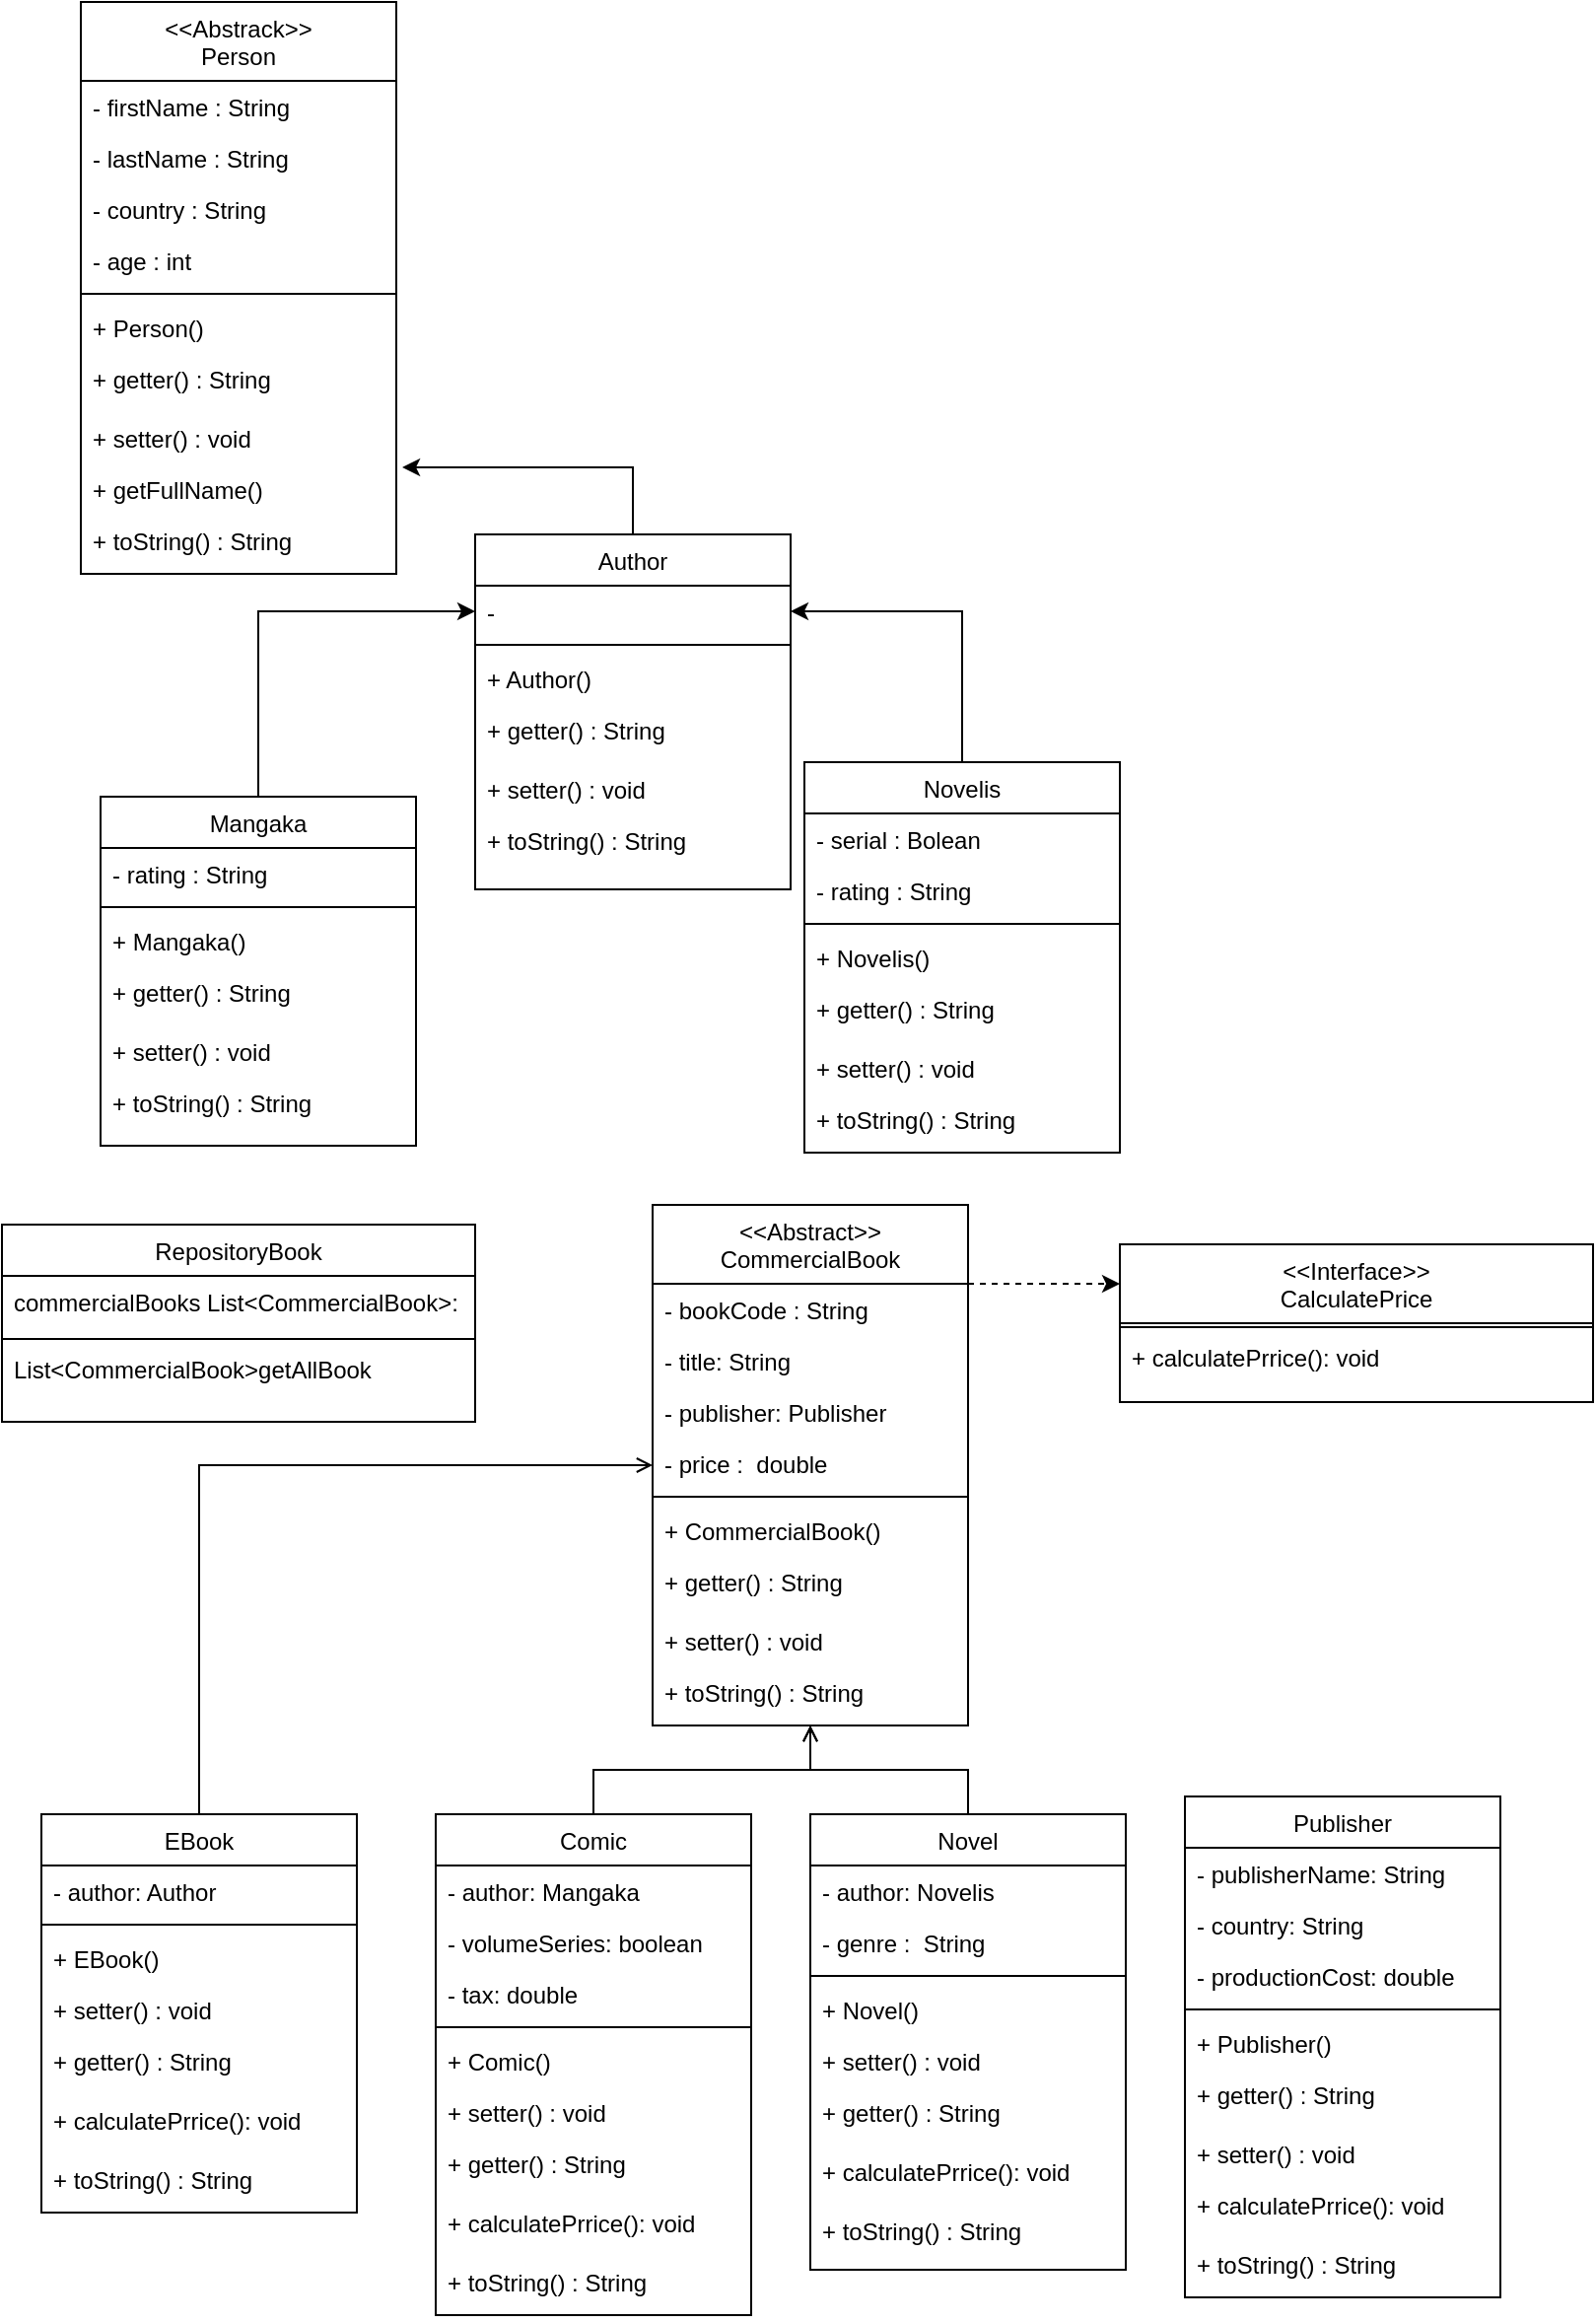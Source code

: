 <mxfile version="13.9.9" type="device"><diagram id="C5RBs43oDa-KdzZeNtuy" name="Page-1"><mxGraphModel dx="852" dy="494" grid="1" gridSize="10" guides="1" tooltips="1" connect="1" arrows="1" fold="1" page="1" pageScale="1" pageWidth="827" pageHeight="1169" math="0" shadow="0"><root><mxCell id="WIyWlLk6GJQsqaUBKTNV-0"/><mxCell id="WIyWlLk6GJQsqaUBKTNV-1" parent="WIyWlLk6GJQsqaUBKTNV-0"/><mxCell id="zkfFHV4jXpPFQw0GAbJ--0" value="&lt;&lt;Abstrack&gt;&gt;&#10;Person&#10;" style="swimlane;fontStyle=0;align=center;verticalAlign=top;childLayout=stackLayout;horizontal=1;startSize=40;horizontalStack=0;resizeParent=1;resizeLast=0;collapsible=1;marginBottom=0;rounded=0;shadow=0;strokeWidth=1;" parent="WIyWlLk6GJQsqaUBKTNV-1" vertex="1"><mxGeometry x="60" y="10" width="160" height="290" as="geometry"><mxRectangle x="230" y="140" width="160" height="26" as="alternateBounds"/></mxGeometry></mxCell><mxCell id="zkfFHV4jXpPFQw0GAbJ--1" value="- firstName : String" style="text;align=left;verticalAlign=top;spacingLeft=4;spacingRight=4;overflow=hidden;rotatable=0;points=[[0,0.5],[1,0.5]];portConstraint=eastwest;" parent="zkfFHV4jXpPFQw0GAbJ--0" vertex="1"><mxGeometry y="40" width="160" height="26" as="geometry"/></mxCell><mxCell id="zkfFHV4jXpPFQw0GAbJ--2" value="- lastName : String" style="text;align=left;verticalAlign=top;spacingLeft=4;spacingRight=4;overflow=hidden;rotatable=0;points=[[0,0.5],[1,0.5]];portConstraint=eastwest;rounded=0;shadow=0;html=0;" parent="zkfFHV4jXpPFQw0GAbJ--0" vertex="1"><mxGeometry y="66" width="160" height="26" as="geometry"/></mxCell><mxCell id="zkfFHV4jXpPFQw0GAbJ--3" value="- country : String" style="text;align=left;verticalAlign=top;spacingLeft=4;spacingRight=4;overflow=hidden;rotatable=0;points=[[0,0.5],[1,0.5]];portConstraint=eastwest;rounded=0;shadow=0;html=0;" parent="zkfFHV4jXpPFQw0GAbJ--0" vertex="1"><mxGeometry y="92" width="160" height="26" as="geometry"/></mxCell><mxCell id="FQg5Q1cOkuZpACxGV6JW-0" value="- age : int" style="text;align=left;verticalAlign=top;spacingLeft=4;spacingRight=4;overflow=hidden;rotatable=0;points=[[0,0.5],[1,0.5]];portConstraint=eastwest;rounded=0;shadow=0;html=0;" parent="zkfFHV4jXpPFQw0GAbJ--0" vertex="1"><mxGeometry y="118" width="160" height="26" as="geometry"/></mxCell><mxCell id="zkfFHV4jXpPFQw0GAbJ--4" value="" style="line;html=1;strokeWidth=1;align=left;verticalAlign=middle;spacingTop=-1;spacingLeft=3;spacingRight=3;rotatable=0;labelPosition=right;points=[];portConstraint=eastwest;" parent="zkfFHV4jXpPFQw0GAbJ--0" vertex="1"><mxGeometry y="144" width="160" height="8" as="geometry"/></mxCell><mxCell id="zkfFHV4jXpPFQw0GAbJ--5" value="+ Person()" style="text;align=left;verticalAlign=top;spacingLeft=4;spacingRight=4;overflow=hidden;rotatable=0;points=[[0,0.5],[1,0.5]];portConstraint=eastwest;" parent="zkfFHV4jXpPFQw0GAbJ--0" vertex="1"><mxGeometry y="152" width="160" height="26" as="geometry"/></mxCell><mxCell id="FQg5Q1cOkuZpACxGV6JW-2" value="+ getter() : String" style="text;align=left;verticalAlign=top;spacingLeft=4;spacingRight=4;overflow=hidden;rotatable=0;points=[[0,0.5],[1,0.5]];portConstraint=eastwest;" parent="zkfFHV4jXpPFQw0GAbJ--0" vertex="1"><mxGeometry y="178" width="160" height="30" as="geometry"/></mxCell><mxCell id="FQg5Q1cOkuZpACxGV6JW-1" value="+ setter() : void" style="text;align=left;verticalAlign=top;spacingLeft=4;spacingRight=4;overflow=hidden;rotatable=0;points=[[0,0.5],[1,0.5]];portConstraint=eastwest;" parent="zkfFHV4jXpPFQw0GAbJ--0" vertex="1"><mxGeometry y="208" width="160" height="26" as="geometry"/></mxCell><mxCell id="H35EbnX_3jbPwQ7uLqeX-0" value="+ getFullName()" style="text;align=left;verticalAlign=top;spacingLeft=4;spacingRight=4;overflow=hidden;rotatable=0;points=[[0,0.5],[1,0.5]];portConstraint=eastwest;" vertex="1" parent="zkfFHV4jXpPFQw0GAbJ--0"><mxGeometry y="234" width="160" height="26" as="geometry"/></mxCell><mxCell id="FQg5Q1cOkuZpACxGV6JW-3" value="+ toString() : String" style="text;align=left;verticalAlign=top;spacingLeft=4;spacingRight=4;overflow=hidden;rotatable=0;points=[[0,0.5],[1,0.5]];portConstraint=eastwest;" parent="zkfFHV4jXpPFQw0GAbJ--0" vertex="1"><mxGeometry y="260" width="160" height="30" as="geometry"/></mxCell><mxCell id="H35EbnX_3jbPwQ7uLqeX-24" style="edgeStyle=orthogonalEdgeStyle;rounded=0;orthogonalLoop=1;jettySize=auto;html=1;entryX=1.019;entryY=0.077;entryDx=0;entryDy=0;entryPerimeter=0;" edge="1" parent="WIyWlLk6GJQsqaUBKTNV-1" source="FQg5Q1cOkuZpACxGV6JW-4" target="H35EbnX_3jbPwQ7uLqeX-0"><mxGeometry relative="1" as="geometry"/></mxCell><mxCell id="FQg5Q1cOkuZpACxGV6JW-4" value="Author" style="swimlane;fontStyle=0;align=center;verticalAlign=top;childLayout=stackLayout;horizontal=1;startSize=26;horizontalStack=0;resizeParent=1;resizeLast=0;collapsible=1;marginBottom=0;rounded=0;shadow=0;strokeWidth=1;" parent="WIyWlLk6GJQsqaUBKTNV-1" vertex="1"><mxGeometry x="260" y="280" width="160" height="180" as="geometry"><mxRectangle x="230" y="140" width="160" height="26" as="alternateBounds"/></mxGeometry></mxCell><mxCell id="FQg5Q1cOkuZpACxGV6JW-8" value="-" style="text;align=left;verticalAlign=top;spacingLeft=4;spacingRight=4;overflow=hidden;rotatable=0;points=[[0,0.5],[1,0.5]];portConstraint=eastwest;rounded=0;shadow=0;html=0;" parent="FQg5Q1cOkuZpACxGV6JW-4" vertex="1"><mxGeometry y="26" width="160" height="26" as="geometry"/></mxCell><mxCell id="FQg5Q1cOkuZpACxGV6JW-9" value="" style="line;html=1;strokeWidth=1;align=left;verticalAlign=middle;spacingTop=-1;spacingLeft=3;spacingRight=3;rotatable=0;labelPosition=right;points=[];portConstraint=eastwest;" parent="FQg5Q1cOkuZpACxGV6JW-4" vertex="1"><mxGeometry y="52" width="160" height="8" as="geometry"/></mxCell><mxCell id="FQg5Q1cOkuZpACxGV6JW-10" value="+ Author()" style="text;align=left;verticalAlign=top;spacingLeft=4;spacingRight=4;overflow=hidden;rotatable=0;points=[[0,0.5],[1,0.5]];portConstraint=eastwest;" parent="FQg5Q1cOkuZpACxGV6JW-4" vertex="1"><mxGeometry y="60" width="160" height="26" as="geometry"/></mxCell><mxCell id="H35EbnX_3jbPwQ7uLqeX-21" value="+ getter() : String" style="text;align=left;verticalAlign=top;spacingLeft=4;spacingRight=4;overflow=hidden;rotatable=0;points=[[0,0.5],[1,0.5]];portConstraint=eastwest;" vertex="1" parent="FQg5Q1cOkuZpACxGV6JW-4"><mxGeometry y="86" width="160" height="30" as="geometry"/></mxCell><mxCell id="H35EbnX_3jbPwQ7uLqeX-22" value="+ setter() : void" style="text;align=left;verticalAlign=top;spacingLeft=4;spacingRight=4;overflow=hidden;rotatable=0;points=[[0,0.5],[1,0.5]];portConstraint=eastwest;" vertex="1" parent="FQg5Q1cOkuZpACxGV6JW-4"><mxGeometry y="116" width="160" height="26" as="geometry"/></mxCell><mxCell id="FQg5Q1cOkuZpACxGV6JW-13" value="+ toString() : String" style="text;align=left;verticalAlign=top;spacingLeft=4;spacingRight=4;overflow=hidden;rotatable=0;points=[[0,0.5],[1,0.5]];portConstraint=eastwest;" parent="FQg5Q1cOkuZpACxGV6JW-4" vertex="1"><mxGeometry y="142" width="160" height="30" as="geometry"/></mxCell><mxCell id="H35EbnX_3jbPwQ7uLqeX-4" style="edgeStyle=orthogonalEdgeStyle;rounded=0;orthogonalLoop=1;jettySize=auto;html=1;exitX=0.5;exitY=0;exitDx=0;exitDy=0;entryX=0;entryY=0.5;entryDx=0;entryDy=0;" edge="1" parent="WIyWlLk6GJQsqaUBKTNV-1" source="FQg5Q1cOkuZpACxGV6JW-14" target="FQg5Q1cOkuZpACxGV6JW-8"><mxGeometry relative="1" as="geometry"/></mxCell><mxCell id="FQg5Q1cOkuZpACxGV6JW-14" value="Mangaka" style="swimlane;fontStyle=0;align=center;verticalAlign=top;childLayout=stackLayout;horizontal=1;startSize=26;horizontalStack=0;resizeParent=1;resizeLast=0;collapsible=1;marginBottom=0;rounded=0;shadow=0;strokeWidth=1;" parent="WIyWlLk6GJQsqaUBKTNV-1" vertex="1"><mxGeometry x="70" y="413" width="160" height="177" as="geometry"><mxRectangle x="230" y="140" width="160" height="26" as="alternateBounds"/></mxGeometry></mxCell><mxCell id="nAmpYLz-utX4xb49w0z8-0" value="- rating : String" style="text;align=left;verticalAlign=top;spacingLeft=4;spacingRight=4;overflow=hidden;rotatable=0;points=[[0,0.5],[1,0.5]];portConstraint=eastwest;rounded=0;shadow=0;html=0;" parent="FQg5Q1cOkuZpACxGV6JW-14" vertex="1"><mxGeometry y="26" width="160" height="26" as="geometry"/></mxCell><mxCell id="FQg5Q1cOkuZpACxGV6JW-19" value="" style="line;html=1;strokeWidth=1;align=left;verticalAlign=middle;spacingTop=-1;spacingLeft=3;spacingRight=3;rotatable=0;labelPosition=right;points=[];portConstraint=eastwest;" parent="FQg5Q1cOkuZpACxGV6JW-14" vertex="1"><mxGeometry y="52" width="160" height="8" as="geometry"/></mxCell><mxCell id="FQg5Q1cOkuZpACxGV6JW-20" value="+ Mangaka()" style="text;align=left;verticalAlign=top;spacingLeft=4;spacingRight=4;overflow=hidden;rotatable=0;points=[[0,0.5],[1,0.5]];portConstraint=eastwest;" parent="FQg5Q1cOkuZpACxGV6JW-14" vertex="1"><mxGeometry y="60" width="160" height="26" as="geometry"/></mxCell><mxCell id="H35EbnX_3jbPwQ7uLqeX-17" value="+ getter() : String" style="text;align=left;verticalAlign=top;spacingLeft=4;spacingRight=4;overflow=hidden;rotatable=0;points=[[0,0.5],[1,0.5]];portConstraint=eastwest;" vertex="1" parent="FQg5Q1cOkuZpACxGV6JW-14"><mxGeometry y="86" width="160" height="30" as="geometry"/></mxCell><mxCell id="H35EbnX_3jbPwQ7uLqeX-18" value="+ setter() : void" style="text;align=left;verticalAlign=top;spacingLeft=4;spacingRight=4;overflow=hidden;rotatable=0;points=[[0,0.5],[1,0.5]];portConstraint=eastwest;" vertex="1" parent="FQg5Q1cOkuZpACxGV6JW-14"><mxGeometry y="116" width="160" height="26" as="geometry"/></mxCell><mxCell id="FQg5Q1cOkuZpACxGV6JW-23" value="+ toString() : String" style="text;align=left;verticalAlign=top;spacingLeft=4;spacingRight=4;overflow=hidden;rotatable=0;points=[[0,0.5],[1,0.5]];portConstraint=eastwest;" parent="FQg5Q1cOkuZpACxGV6JW-14" vertex="1"><mxGeometry y="142" width="160" height="30" as="geometry"/></mxCell><mxCell id="H35EbnX_3jbPwQ7uLqeX-5" style="edgeStyle=orthogonalEdgeStyle;rounded=0;orthogonalLoop=1;jettySize=auto;html=1;entryX=1;entryY=0.5;entryDx=0;entryDy=0;" edge="1" parent="WIyWlLk6GJQsqaUBKTNV-1" source="FQg5Q1cOkuZpACxGV6JW-24" target="FQg5Q1cOkuZpACxGV6JW-8"><mxGeometry relative="1" as="geometry"/></mxCell><mxCell id="FQg5Q1cOkuZpACxGV6JW-24" value="Novelis" style="swimlane;fontStyle=0;align=center;verticalAlign=top;childLayout=stackLayout;horizontal=1;startSize=26;horizontalStack=0;resizeParent=1;resizeLast=0;collapsible=1;marginBottom=0;rounded=0;shadow=0;strokeWidth=1;" parent="WIyWlLk6GJQsqaUBKTNV-1" vertex="1"><mxGeometry x="427" y="395.5" width="160" height="198" as="geometry"><mxRectangle x="230" y="140" width="160" height="26" as="alternateBounds"/></mxGeometry></mxCell><mxCell id="nAmpYLz-utX4xb49w0z8-2" value="- serial : Bolean" style="text;align=left;verticalAlign=top;spacingLeft=4;spacingRight=4;overflow=hidden;rotatable=0;points=[[0,0.5],[1,0.5]];portConstraint=eastwest;rounded=0;shadow=0;html=0;" parent="FQg5Q1cOkuZpACxGV6JW-24" vertex="1"><mxGeometry y="26" width="160" height="26" as="geometry"/></mxCell><mxCell id="nAmpYLz-utX4xb49w0z8-3" value="- rating : String" style="text;align=left;verticalAlign=top;spacingLeft=4;spacingRight=4;overflow=hidden;rotatable=0;points=[[0,0.5],[1,0.5]];portConstraint=eastwest;rounded=0;shadow=0;html=0;" parent="FQg5Q1cOkuZpACxGV6JW-24" vertex="1"><mxGeometry y="52" width="160" height="26" as="geometry"/></mxCell><mxCell id="FQg5Q1cOkuZpACxGV6JW-29" value="" style="line;html=1;strokeWidth=1;align=left;verticalAlign=middle;spacingTop=-1;spacingLeft=3;spacingRight=3;rotatable=0;labelPosition=right;points=[];portConstraint=eastwest;" parent="FQg5Q1cOkuZpACxGV6JW-24" vertex="1"><mxGeometry y="78" width="160" height="8" as="geometry"/></mxCell><mxCell id="FQg5Q1cOkuZpACxGV6JW-30" value="+ Novelis()" style="text;align=left;verticalAlign=top;spacingLeft=4;spacingRight=4;overflow=hidden;rotatable=0;points=[[0,0.5],[1,0.5]];portConstraint=eastwest;" parent="FQg5Q1cOkuZpACxGV6JW-24" vertex="1"><mxGeometry y="86" width="160" height="26" as="geometry"/></mxCell><mxCell id="H35EbnX_3jbPwQ7uLqeX-25" value="+ getter() : String" style="text;align=left;verticalAlign=top;spacingLeft=4;spacingRight=4;overflow=hidden;rotatable=0;points=[[0,0.5],[1,0.5]];portConstraint=eastwest;" vertex="1" parent="FQg5Q1cOkuZpACxGV6JW-24"><mxGeometry y="112" width="160" height="30" as="geometry"/></mxCell><mxCell id="H35EbnX_3jbPwQ7uLqeX-26" value="+ setter() : void" style="text;align=left;verticalAlign=top;spacingLeft=4;spacingRight=4;overflow=hidden;rotatable=0;points=[[0,0.5],[1,0.5]];portConstraint=eastwest;" vertex="1" parent="FQg5Q1cOkuZpACxGV6JW-24"><mxGeometry y="142" width="160" height="26" as="geometry"/></mxCell><mxCell id="FQg5Q1cOkuZpACxGV6JW-33" value="+ toString() : String" style="text;align=left;verticalAlign=top;spacingLeft=4;spacingRight=4;overflow=hidden;rotatable=0;points=[[0,0.5],[1,0.5]];portConstraint=eastwest;" parent="FQg5Q1cOkuZpACxGV6JW-24" vertex="1"><mxGeometry y="168" width="160" height="30" as="geometry"/></mxCell><mxCell id="nAmpYLz-utX4xb49w0z8-66" style="edgeStyle=orthogonalEdgeStyle;rounded=0;orthogonalLoop=1;jettySize=auto;html=1;startArrow=open;startFill=0;endArrow=none;endFill=0;" parent="WIyWlLk6GJQsqaUBKTNV-1" source="nAmpYLz-utX4xb49w0z8-7" target="nAmpYLz-utX4xb49w0z8-37" edge="1"><mxGeometry relative="1" as="geometry"/></mxCell><mxCell id="nAmpYLz-utX4xb49w0z8-68" style="edgeStyle=orthogonalEdgeStyle;rounded=0;orthogonalLoop=1;jettySize=auto;html=1;startArrow=open;startFill=0;endArrow=none;endFill=0;" parent="WIyWlLk6GJQsqaUBKTNV-1" source="nAmpYLz-utX4xb49w0z8-7" target="nAmpYLz-utX4xb49w0z8-27" edge="1"><mxGeometry relative="1" as="geometry"/></mxCell><mxCell id="nAmpYLz-utX4xb49w0z8-69" style="edgeStyle=orthogonalEdgeStyle;rounded=0;orthogonalLoop=1;jettySize=auto;html=1;startArrow=open;startFill=0;endArrow=none;endFill=0;" parent="WIyWlLk6GJQsqaUBKTNV-1" source="nAmpYLz-utX4xb49w0z8-7" target="nAmpYLz-utX4xb49w0z8-47" edge="1"><mxGeometry relative="1" as="geometry"/></mxCell><mxCell id="H35EbnX_3jbPwQ7uLqeX-12" style="edgeStyle=orthogonalEdgeStyle;rounded=0;orthogonalLoop=1;jettySize=auto;html=1;exitX=0.5;exitY=0;exitDx=0;exitDy=0;entryX=0;entryY=0.25;entryDx=0;entryDy=0;dashed=1;" edge="1" parent="WIyWlLk6GJQsqaUBKTNV-1" source="nAmpYLz-utX4xb49w0z8-7" target="H35EbnX_3jbPwQ7uLqeX-6"><mxGeometry relative="1" as="geometry"><Array as="points"><mxPoint x="430" y="660"/></Array></mxGeometry></mxCell><mxCell id="nAmpYLz-utX4xb49w0z8-7" value="&lt;&lt;Abstract&gt;&gt;&#10;CommercialBook" style="swimlane;fontStyle=0;align=center;verticalAlign=top;childLayout=stackLayout;horizontal=1;startSize=40;horizontalStack=0;resizeParent=1;resizeLast=0;collapsible=1;marginBottom=0;rounded=0;shadow=0;strokeWidth=1;" parent="WIyWlLk6GJQsqaUBKTNV-1" vertex="1"><mxGeometry x="350" y="620" width="160" height="264" as="geometry"><mxRectangle x="230" y="140" width="160" height="26" as="alternateBounds"/></mxGeometry></mxCell><mxCell id="nAmpYLz-utX4xb49w0z8-8" value="- bookCode : String" style="text;align=left;verticalAlign=top;spacingLeft=4;spacingRight=4;overflow=hidden;rotatable=0;points=[[0,0.5],[1,0.5]];portConstraint=eastwest;" parent="nAmpYLz-utX4xb49w0z8-7" vertex="1"><mxGeometry y="40" width="160" height="26" as="geometry"/></mxCell><mxCell id="nAmpYLz-utX4xb49w0z8-9" value="- title: String" style="text;align=left;verticalAlign=top;spacingLeft=4;spacingRight=4;overflow=hidden;rotatable=0;points=[[0,0.5],[1,0.5]];portConstraint=eastwest;rounded=0;shadow=0;html=0;" parent="nAmpYLz-utX4xb49w0z8-7" vertex="1"><mxGeometry y="66" width="160" height="26" as="geometry"/></mxCell><mxCell id="nAmpYLz-utX4xb49w0z8-10" value="- publisher: Publisher" style="text;align=left;verticalAlign=top;spacingLeft=4;spacingRight=4;overflow=hidden;rotatable=0;points=[[0,0.5],[1,0.5]];portConstraint=eastwest;rounded=0;shadow=0;html=0;" parent="nAmpYLz-utX4xb49w0z8-7" vertex="1"><mxGeometry y="92" width="160" height="26" as="geometry"/></mxCell><mxCell id="nAmpYLz-utX4xb49w0z8-11" value="- price :  double" style="text;align=left;verticalAlign=top;spacingLeft=4;spacingRight=4;overflow=hidden;rotatable=0;points=[[0,0.5],[1,0.5]];portConstraint=eastwest;rounded=0;shadow=0;html=0;" parent="nAmpYLz-utX4xb49w0z8-7" vertex="1"><mxGeometry y="118" width="160" height="26" as="geometry"/></mxCell><mxCell id="nAmpYLz-utX4xb49w0z8-12" value="" style="line;html=1;strokeWidth=1;align=left;verticalAlign=middle;spacingTop=-1;spacingLeft=3;spacingRight=3;rotatable=0;labelPosition=right;points=[];portConstraint=eastwest;" parent="nAmpYLz-utX4xb49w0z8-7" vertex="1"><mxGeometry y="144" width="160" height="8" as="geometry"/></mxCell><mxCell id="nAmpYLz-utX4xb49w0z8-13" value="+ CommercialBook()" style="text;align=left;verticalAlign=top;spacingLeft=4;spacingRight=4;overflow=hidden;rotatable=0;points=[[0,0.5],[1,0.5]];portConstraint=eastwest;" parent="nAmpYLz-utX4xb49w0z8-7" vertex="1"><mxGeometry y="152" width="160" height="26" as="geometry"/></mxCell><mxCell id="H35EbnX_3jbPwQ7uLqeX-27" value="+ getter() : String" style="text;align=left;verticalAlign=top;spacingLeft=4;spacingRight=4;overflow=hidden;rotatable=0;points=[[0,0.5],[1,0.5]];portConstraint=eastwest;" vertex="1" parent="nAmpYLz-utX4xb49w0z8-7"><mxGeometry y="178" width="160" height="30" as="geometry"/></mxCell><mxCell id="H35EbnX_3jbPwQ7uLqeX-28" value="+ setter() : void" style="text;align=left;verticalAlign=top;spacingLeft=4;spacingRight=4;overflow=hidden;rotatable=0;points=[[0,0.5],[1,0.5]];portConstraint=eastwest;" vertex="1" parent="nAmpYLz-utX4xb49w0z8-7"><mxGeometry y="208" width="160" height="26" as="geometry"/></mxCell><mxCell id="nAmpYLz-utX4xb49w0z8-16" value="+ toString() : String" style="text;align=left;verticalAlign=top;spacingLeft=4;spacingRight=4;overflow=hidden;rotatable=0;points=[[0,0.5],[1,0.5]];portConstraint=eastwest;" parent="nAmpYLz-utX4xb49w0z8-7" vertex="1"><mxGeometry y="234" width="160" height="30" as="geometry"/></mxCell><mxCell id="nAmpYLz-utX4xb49w0z8-27" value="EBook" style="swimlane;fontStyle=0;align=center;verticalAlign=top;childLayout=stackLayout;horizontal=1;startSize=26;horizontalStack=0;resizeParent=1;resizeLast=0;collapsible=1;marginBottom=0;rounded=0;shadow=0;strokeWidth=1;" parent="WIyWlLk6GJQsqaUBKTNV-1" vertex="1"><mxGeometry x="40" y="929" width="160" height="202" as="geometry"><mxRectangle x="230" y="140" width="160" height="26" as="alternateBounds"/></mxGeometry></mxCell><mxCell id="nAmpYLz-utX4xb49w0z8-30" value="- author: Author" style="text;align=left;verticalAlign=top;spacingLeft=4;spacingRight=4;overflow=hidden;rotatable=0;points=[[0,0.5],[1,0.5]];portConstraint=eastwest;rounded=0;shadow=0;html=0;" parent="nAmpYLz-utX4xb49w0z8-27" vertex="1"><mxGeometry y="26" width="160" height="26" as="geometry"/></mxCell><mxCell id="nAmpYLz-utX4xb49w0z8-32" value="" style="line;html=1;strokeWidth=1;align=left;verticalAlign=middle;spacingTop=-1;spacingLeft=3;spacingRight=3;rotatable=0;labelPosition=right;points=[];portConstraint=eastwest;" parent="nAmpYLz-utX4xb49w0z8-27" vertex="1"><mxGeometry y="52" width="160" height="8" as="geometry"/></mxCell><mxCell id="nAmpYLz-utX4xb49w0z8-33" value="+ EBook()" style="text;align=left;verticalAlign=top;spacingLeft=4;spacingRight=4;overflow=hidden;rotatable=0;points=[[0,0.5],[1,0.5]];portConstraint=eastwest;" parent="nAmpYLz-utX4xb49w0z8-27" vertex="1"><mxGeometry y="60" width="160" height="26" as="geometry"/></mxCell><mxCell id="H35EbnX_3jbPwQ7uLqeX-31" value="+ setter() : void" style="text;align=left;verticalAlign=top;spacingLeft=4;spacingRight=4;overflow=hidden;rotatable=0;points=[[0,0.5],[1,0.5]];portConstraint=eastwest;" vertex="1" parent="nAmpYLz-utX4xb49w0z8-27"><mxGeometry y="86" width="160" height="26" as="geometry"/></mxCell><mxCell id="H35EbnX_3jbPwQ7uLqeX-30" value="+ getter() : String" style="text;align=left;verticalAlign=top;spacingLeft=4;spacingRight=4;overflow=hidden;rotatable=0;points=[[0,0.5],[1,0.5]];portConstraint=eastwest;" vertex="1" parent="nAmpYLz-utX4xb49w0z8-27"><mxGeometry y="112" width="160" height="30" as="geometry"/></mxCell><mxCell id="H35EbnX_3jbPwQ7uLqeX-13" value="+ calculatePrrice(): void" style="text;align=left;verticalAlign=top;spacingLeft=4;spacingRight=4;overflow=hidden;rotatable=0;points=[[0,0.5],[1,0.5]];portConstraint=eastwest;" vertex="1" parent="nAmpYLz-utX4xb49w0z8-27"><mxGeometry y="142" width="160" height="30" as="geometry"/></mxCell><mxCell id="nAmpYLz-utX4xb49w0z8-36" value="+ toString() : String" style="text;align=left;verticalAlign=top;spacingLeft=4;spacingRight=4;overflow=hidden;rotatable=0;points=[[0,0.5],[1,0.5]];portConstraint=eastwest;" parent="nAmpYLz-utX4xb49w0z8-27" vertex="1"><mxGeometry y="172" width="160" height="30" as="geometry"/></mxCell><mxCell id="nAmpYLz-utX4xb49w0z8-37" value="Comic" style="swimlane;fontStyle=0;align=center;verticalAlign=top;childLayout=stackLayout;horizontal=1;startSize=26;horizontalStack=0;resizeParent=1;resizeLast=0;collapsible=1;marginBottom=0;rounded=0;shadow=0;strokeWidth=1;" parent="WIyWlLk6GJQsqaUBKTNV-1" vertex="1"><mxGeometry x="240" y="929" width="160" height="254" as="geometry"><mxRectangle x="230" y="140" width="160" height="26" as="alternateBounds"/></mxGeometry></mxCell><mxCell id="nAmpYLz-utX4xb49w0z8-59" value="- author: Mangaka" style="text;align=left;verticalAlign=top;spacingLeft=4;spacingRight=4;overflow=hidden;rotatable=0;points=[[0,0.5],[1,0.5]];portConstraint=eastwest;rounded=0;shadow=0;html=0;" parent="nAmpYLz-utX4xb49w0z8-37" vertex="1"><mxGeometry y="26" width="160" height="26" as="geometry"/></mxCell><mxCell id="nAmpYLz-utX4xb49w0z8-61" value="- volumeSeries: boolean" style="text;align=left;verticalAlign=top;spacingLeft=4;spacingRight=4;overflow=hidden;rotatable=0;points=[[0,0.5],[1,0.5]];portConstraint=eastwest;rounded=0;shadow=0;html=0;" parent="nAmpYLz-utX4xb49w0z8-37" vertex="1"><mxGeometry y="52" width="160" height="26" as="geometry"/></mxCell><mxCell id="nAmpYLz-utX4xb49w0z8-62" value="- tax: double" style="text;align=left;verticalAlign=top;spacingLeft=4;spacingRight=4;overflow=hidden;rotatable=0;points=[[0,0.5],[1,0.5]];portConstraint=eastwest;rounded=0;shadow=0;html=0;" parent="nAmpYLz-utX4xb49w0z8-37" vertex="1"><mxGeometry y="78" width="160" height="26" as="geometry"/></mxCell><mxCell id="nAmpYLz-utX4xb49w0z8-42" value="" style="line;html=1;strokeWidth=1;align=left;verticalAlign=middle;spacingTop=-1;spacingLeft=3;spacingRight=3;rotatable=0;labelPosition=right;points=[];portConstraint=eastwest;" parent="nAmpYLz-utX4xb49w0z8-37" vertex="1"><mxGeometry y="104" width="160" height="8" as="geometry"/></mxCell><mxCell id="nAmpYLz-utX4xb49w0z8-43" value="+ Comic()" style="text;align=left;verticalAlign=top;spacingLeft=4;spacingRight=4;overflow=hidden;rotatable=0;points=[[0,0.5],[1,0.5]];portConstraint=eastwest;" parent="nAmpYLz-utX4xb49w0z8-37" vertex="1"><mxGeometry y="112" width="160" height="26" as="geometry"/></mxCell><mxCell id="H35EbnX_3jbPwQ7uLqeX-32" value="+ setter() : void" style="text;align=left;verticalAlign=top;spacingLeft=4;spacingRight=4;overflow=hidden;rotatable=0;points=[[0,0.5],[1,0.5]];portConstraint=eastwest;" vertex="1" parent="nAmpYLz-utX4xb49w0z8-37"><mxGeometry y="138" width="160" height="26" as="geometry"/></mxCell><mxCell id="H35EbnX_3jbPwQ7uLqeX-33" value="+ getter() : String" style="text;align=left;verticalAlign=top;spacingLeft=4;spacingRight=4;overflow=hidden;rotatable=0;points=[[0,0.5],[1,0.5]];portConstraint=eastwest;" vertex="1" parent="nAmpYLz-utX4xb49w0z8-37"><mxGeometry y="164" width="160" height="30" as="geometry"/></mxCell><mxCell id="H35EbnX_3jbPwQ7uLqeX-14" value="+ calculatePrrice(): void" style="text;align=left;verticalAlign=top;spacingLeft=4;spacingRight=4;overflow=hidden;rotatable=0;points=[[0,0.5],[1,0.5]];portConstraint=eastwest;" vertex="1" parent="nAmpYLz-utX4xb49w0z8-37"><mxGeometry y="194" width="160" height="30" as="geometry"/></mxCell><mxCell id="nAmpYLz-utX4xb49w0z8-46" value="+ toString() : String" style="text;align=left;verticalAlign=top;spacingLeft=4;spacingRight=4;overflow=hidden;rotatable=0;points=[[0,0.5],[1,0.5]];portConstraint=eastwest;" parent="nAmpYLz-utX4xb49w0z8-37" vertex="1"><mxGeometry y="224" width="160" height="30" as="geometry"/></mxCell><mxCell id="nAmpYLz-utX4xb49w0z8-47" value="Novel" style="swimlane;fontStyle=0;align=center;verticalAlign=top;childLayout=stackLayout;horizontal=1;startSize=26;horizontalStack=0;resizeParent=1;resizeLast=0;collapsible=1;marginBottom=0;rounded=0;shadow=0;strokeWidth=1;" parent="WIyWlLk6GJQsqaUBKTNV-1" vertex="1"><mxGeometry x="430" y="929" width="160" height="231" as="geometry"><mxRectangle x="230" y="140" width="160" height="26" as="alternateBounds"/></mxGeometry></mxCell><mxCell id="nAmpYLz-utX4xb49w0z8-60" value="- author: Novelis" style="text;align=left;verticalAlign=top;spacingLeft=4;spacingRight=4;overflow=hidden;rotatable=0;points=[[0,0.5],[1,0.5]];portConstraint=eastwest;rounded=0;shadow=0;html=0;" parent="nAmpYLz-utX4xb49w0z8-47" vertex="1"><mxGeometry y="26" width="160" height="26" as="geometry"/></mxCell><mxCell id="nAmpYLz-utX4xb49w0z8-63" value="- genre :  String" style="text;align=left;verticalAlign=top;spacingLeft=4;spacingRight=4;overflow=hidden;rotatable=0;points=[[0,0.5],[1,0.5]];portConstraint=eastwest;rounded=0;shadow=0;html=0;" parent="nAmpYLz-utX4xb49w0z8-47" vertex="1"><mxGeometry y="52" width="160" height="26" as="geometry"/></mxCell><mxCell id="nAmpYLz-utX4xb49w0z8-52" value="" style="line;html=1;strokeWidth=1;align=left;verticalAlign=middle;spacingTop=-1;spacingLeft=3;spacingRight=3;rotatable=0;labelPosition=right;points=[];portConstraint=eastwest;" parent="nAmpYLz-utX4xb49w0z8-47" vertex="1"><mxGeometry y="78" width="160" height="8" as="geometry"/></mxCell><mxCell id="nAmpYLz-utX4xb49w0z8-53" value="+ Novel()" style="text;align=left;verticalAlign=top;spacingLeft=4;spacingRight=4;overflow=hidden;rotatable=0;points=[[0,0.5],[1,0.5]];portConstraint=eastwest;" parent="nAmpYLz-utX4xb49w0z8-47" vertex="1"><mxGeometry y="86" width="160" height="26" as="geometry"/></mxCell><mxCell id="H35EbnX_3jbPwQ7uLqeX-34" value="+ setter() : void" style="text;align=left;verticalAlign=top;spacingLeft=4;spacingRight=4;overflow=hidden;rotatable=0;points=[[0,0.5],[1,0.5]];portConstraint=eastwest;" vertex="1" parent="nAmpYLz-utX4xb49w0z8-47"><mxGeometry y="112" width="160" height="26" as="geometry"/></mxCell><mxCell id="H35EbnX_3jbPwQ7uLqeX-35" value="+ getter() : String" style="text;align=left;verticalAlign=top;spacingLeft=4;spacingRight=4;overflow=hidden;rotatable=0;points=[[0,0.5],[1,0.5]];portConstraint=eastwest;" vertex="1" parent="nAmpYLz-utX4xb49w0z8-47"><mxGeometry y="138" width="160" height="30" as="geometry"/></mxCell><mxCell id="H35EbnX_3jbPwQ7uLqeX-15" value="+ calculatePrrice(): void" style="text;align=left;verticalAlign=top;spacingLeft=4;spacingRight=4;overflow=hidden;rotatable=0;points=[[0,0.5],[1,0.5]];portConstraint=eastwest;" vertex="1" parent="nAmpYLz-utX4xb49w0z8-47"><mxGeometry y="168" width="160" height="30" as="geometry"/></mxCell><mxCell id="nAmpYLz-utX4xb49w0z8-56" value="+ toString() : String" style="text;align=left;verticalAlign=top;spacingLeft=4;spacingRight=4;overflow=hidden;rotatable=0;points=[[0,0.5],[1,0.5]];portConstraint=eastwest;" parent="nAmpYLz-utX4xb49w0z8-47" vertex="1"><mxGeometry y="198" width="160" height="30" as="geometry"/></mxCell><mxCell id="nAmpYLz-utX4xb49w0z8-70" value="Publisher" style="swimlane;fontStyle=0;align=center;verticalAlign=top;childLayout=stackLayout;horizontal=1;startSize=26;horizontalStack=0;resizeParent=1;resizeLast=0;collapsible=1;marginBottom=0;rounded=0;shadow=0;strokeWidth=1;" parent="WIyWlLk6GJQsqaUBKTNV-1" vertex="1"><mxGeometry x="620" y="920" width="160" height="254" as="geometry"><mxRectangle x="230" y="140" width="160" height="26" as="alternateBounds"/></mxGeometry></mxCell><mxCell id="nAmpYLz-utX4xb49w0z8-71" value="- publisherName: String" style="text;align=left;verticalAlign=top;spacingLeft=4;spacingRight=4;overflow=hidden;rotatable=0;points=[[0,0.5],[1,0.5]];portConstraint=eastwest;" parent="nAmpYLz-utX4xb49w0z8-70" vertex="1"><mxGeometry y="26" width="160" height="26" as="geometry"/></mxCell><mxCell id="nAmpYLz-utX4xb49w0z8-72" value="- country: String" style="text;align=left;verticalAlign=top;spacingLeft=4;spacingRight=4;overflow=hidden;rotatable=0;points=[[0,0.5],[1,0.5]];portConstraint=eastwest;rounded=0;shadow=0;html=0;" parent="nAmpYLz-utX4xb49w0z8-70" vertex="1"><mxGeometry y="52" width="160" height="26" as="geometry"/></mxCell><mxCell id="nAmpYLz-utX4xb49w0z8-73" value="- productionCost: double" style="text;align=left;verticalAlign=top;spacingLeft=4;spacingRight=4;overflow=hidden;rotatable=0;points=[[0,0.5],[1,0.5]];portConstraint=eastwest;rounded=0;shadow=0;html=0;" parent="nAmpYLz-utX4xb49w0z8-70" vertex="1"><mxGeometry y="78" width="160" height="26" as="geometry"/></mxCell><mxCell id="nAmpYLz-utX4xb49w0z8-76" value="" style="line;html=1;strokeWidth=1;align=left;verticalAlign=middle;spacingTop=-1;spacingLeft=3;spacingRight=3;rotatable=0;labelPosition=right;points=[];portConstraint=eastwest;" parent="nAmpYLz-utX4xb49w0z8-70" vertex="1"><mxGeometry y="104" width="160" height="8" as="geometry"/></mxCell><mxCell id="nAmpYLz-utX4xb49w0z8-77" value="+ Publisher()" style="text;align=left;verticalAlign=top;spacingLeft=4;spacingRight=4;overflow=hidden;rotatable=0;points=[[0,0.5],[1,0.5]];portConstraint=eastwest;" parent="nAmpYLz-utX4xb49w0z8-70" vertex="1"><mxGeometry y="112" width="160" height="26" as="geometry"/></mxCell><mxCell id="H35EbnX_3jbPwQ7uLqeX-37" value="+ getter() : String" style="text;align=left;verticalAlign=top;spacingLeft=4;spacingRight=4;overflow=hidden;rotatable=0;points=[[0,0.5],[1,0.5]];portConstraint=eastwest;" vertex="1" parent="nAmpYLz-utX4xb49w0z8-70"><mxGeometry y="138" width="160" height="30" as="geometry"/></mxCell><mxCell id="H35EbnX_3jbPwQ7uLqeX-36" value="+ setter() : void" style="text;align=left;verticalAlign=top;spacingLeft=4;spacingRight=4;overflow=hidden;rotatable=0;points=[[0,0.5],[1,0.5]];portConstraint=eastwest;" vertex="1" parent="nAmpYLz-utX4xb49w0z8-70"><mxGeometry y="168" width="160" height="26" as="geometry"/></mxCell><mxCell id="H35EbnX_3jbPwQ7uLqeX-16" value="+ calculatePrrice(): void" style="text;align=left;verticalAlign=top;spacingLeft=4;spacingRight=4;overflow=hidden;rotatable=0;points=[[0,0.5],[1,0.5]];portConstraint=eastwest;" vertex="1" parent="nAmpYLz-utX4xb49w0z8-70"><mxGeometry y="194" width="160" height="30" as="geometry"/></mxCell><mxCell id="nAmpYLz-utX4xb49w0z8-80" value="+ toString() : String" style="text;align=left;verticalAlign=top;spacingLeft=4;spacingRight=4;overflow=hidden;rotatable=0;points=[[0,0.5],[1,0.5]];portConstraint=eastwest;" parent="nAmpYLz-utX4xb49w0z8-70" vertex="1"><mxGeometry y="224" width="160" height="30" as="geometry"/></mxCell><mxCell id="nAmpYLz-utX4xb49w0z8-81" value="RepositoryBook" style="swimlane;fontStyle=0;align=center;verticalAlign=top;childLayout=stackLayout;horizontal=1;startSize=26;horizontalStack=0;resizeParent=1;resizeLast=0;collapsible=1;marginBottom=0;rounded=0;shadow=0;strokeWidth=1;" parent="WIyWlLk6GJQsqaUBKTNV-1" vertex="1"><mxGeometry x="20" y="630" width="240" height="100" as="geometry"><mxRectangle x="230" y="140" width="160" height="26" as="alternateBounds"/></mxGeometry></mxCell><mxCell id="nAmpYLz-utX4xb49w0z8-90" value="commercialBooks List&lt;CommercialBook&gt;:" style="text;align=left;verticalAlign=top;spacingLeft=4;spacingRight=4;overflow=hidden;rotatable=0;points=[[0,0.5],[1,0.5]];portConstraint=eastwest;" parent="nAmpYLz-utX4xb49w0z8-81" vertex="1"><mxGeometry y="26" width="240" height="30" as="geometry"/></mxCell><mxCell id="nAmpYLz-utX4xb49w0z8-85" value="" style="line;html=1;strokeWidth=1;align=left;verticalAlign=middle;spacingTop=-1;spacingLeft=3;spacingRight=3;rotatable=0;labelPosition=right;points=[];portConstraint=eastwest;" parent="nAmpYLz-utX4xb49w0z8-81" vertex="1"><mxGeometry y="56" width="240" height="4" as="geometry"/></mxCell><mxCell id="nAmpYLz-utX4xb49w0z8-86" value="List&lt;CommercialBook&gt;getAllBook" style="text;align=left;verticalAlign=top;spacingLeft=4;spacingRight=4;overflow=hidden;rotatable=0;points=[[0,0.5],[1,0.5]];portConstraint=eastwest;" parent="nAmpYLz-utX4xb49w0z8-81" vertex="1"><mxGeometry y="60" width="240" height="26" as="geometry"/></mxCell><mxCell id="H35EbnX_3jbPwQ7uLqeX-6" value="&lt;&lt;Interface&gt;&gt;&#10;CalculatePrice" style="swimlane;fontStyle=0;align=center;verticalAlign=top;childLayout=stackLayout;horizontal=1;startSize=40;horizontalStack=0;resizeParent=1;resizeLast=0;collapsible=1;marginBottom=0;rounded=0;shadow=0;strokeWidth=1;" vertex="1" parent="WIyWlLk6GJQsqaUBKTNV-1"><mxGeometry x="587" y="640" width="240" height="80" as="geometry"><mxRectangle x="230" y="140" width="160" height="26" as="alternateBounds"/></mxGeometry></mxCell><mxCell id="H35EbnX_3jbPwQ7uLqeX-8" value="" style="line;html=1;strokeWidth=1;align=left;verticalAlign=middle;spacingTop=-1;spacingLeft=3;spacingRight=3;rotatable=0;labelPosition=right;points=[];portConstraint=eastwest;" vertex="1" parent="H35EbnX_3jbPwQ7uLqeX-6"><mxGeometry y="40" width="240" height="4" as="geometry"/></mxCell><mxCell id="H35EbnX_3jbPwQ7uLqeX-11" value="+ calculatePrrice(): void" style="text;align=left;verticalAlign=top;spacingLeft=4;spacingRight=4;overflow=hidden;rotatable=0;points=[[0,0.5],[1,0.5]];portConstraint=eastwest;" vertex="1" parent="H35EbnX_3jbPwQ7uLqeX-6"><mxGeometry y="44" width="240" height="30" as="geometry"/></mxCell></root></mxGraphModel></diagram></mxfile>